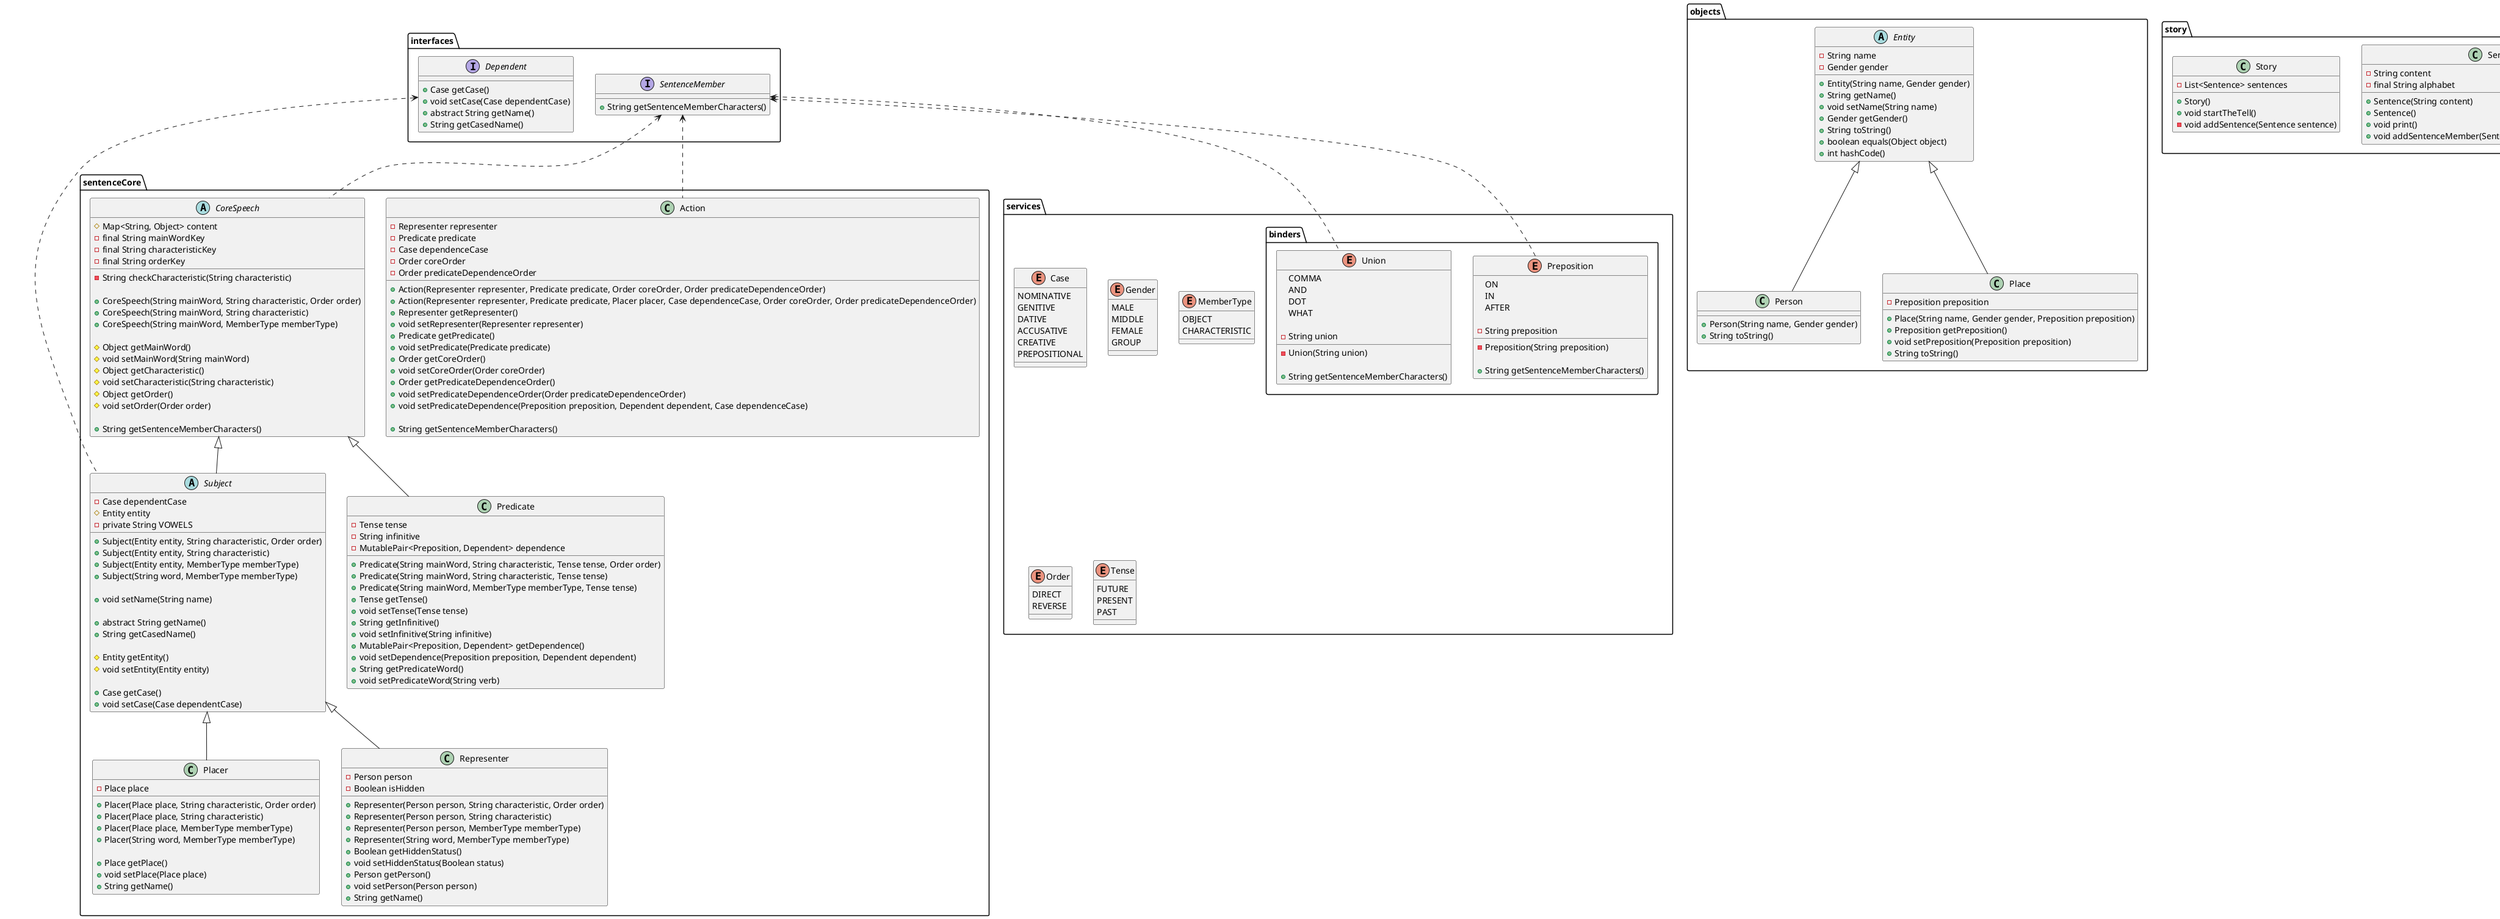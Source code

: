 @startuml

package "interfaces" {
    interface Dependent {
        +Case getCase()
        +void setCase(Case dependentCase)
        +abstract String getName()
        +String getCasedName()
    }
    interface SentenceMember {
        +String getSentenceMemberCharacters()
    }
}

package "objects" {
    Abstract Entity {
        -String name
        -Gender gender
        +Entity(String name, Gender gender)
        +String getName()
        +void setName(String name)
        +Gender getGender()
        +String toString()
        +boolean equals(Object object)
        +int hashCode()
    }

    Class Person extends Entity {
        +Person(String name, Gender gender)
        +String toString()
    }
    Class Place extends Entity {
        -Preposition preposition
        +Place(String name, Gender gender, Preposition preposition)
        +Preposition getPreposition()
        +void setPreposition(Preposition preposition)
        +String toString()
    }
}

package "sentenceCore" {
    Class Action {
        -Representer representer
        -Predicate predicate
        -Case dependenceCase
        -Order coreOrder
        -Order predicateDependenceOrder

        +Action(Representer representer, Predicate predicate, Order coreOrder, Order predicateDependenceOrder)
        +Action(Representer representer, Predicate predicate, Placer placer, Case dependenceCase, Order coreOrder, Order predicateDependenceOrder)
        +Representer getRepresenter()
        +void setRepresenter(Representer representer)
        +Predicate getPredicate()
        +void setPredicate(Predicate predicate)
        +Order getCoreOrder()
        +void setCoreOrder(Order coreOrder)
        +Order getPredicateDependenceOrder()
        +void setPredicateDependenceOrder(Order predicateDependenceOrder)
        +void setPredicateDependence(Preposition preposition, Dependent dependent, Case dependenceCase)

        +String getSentenceMemberCharacters()
    }
    Abstract CoreSpeech {
        #Map<String, Object> content
        -final String mainWordKey
        -final String characteristicKey
        -final String orderKey
        
        -String checkCharacteristic(String characteristic)

        +CoreSpeech(String mainWord, String characteristic, Order order)
        +CoreSpeech(String mainWord, String characteristic)
        +CoreSpeech(String mainWord, MemberType memberType)

        #Object getMainWord()
        #void setMainWord(String mainWord)
        #Object getCharacteristic()
        #void setCharacteristic(String characteristic)
        #Object getOrder()
        #void setOrder(Order order)

        +String getSentenceMemberCharacters()
    }
    Class Placer extends Subject {
        -Place place
        +Placer(Place place, String characteristic, Order order)
        +Placer(Place place, String characteristic)
        +Placer(Place place, MemberType memberType)
        +Placer(String word, MemberType memberType)

        +Place getPlace()
        +void setPlace(Place place)
        +String getName()
    }
    Class Predicate extends CoreSpeech {
        -Tense tense
        -String infinitive
        -MutablePair<Preposition, Dependent> dependence
        +Predicate(String mainWord, String characteristic, Tense tense, Order order)
        +Predicate(String mainWord, String characteristic, Tense tense)
        +Predicate(String mainWord, MemberType memberType, Tense tense)
        +Tense getTense()
        +void setTense(Tense tense)
        +String getInfinitive()
        +void setInfinitive(String infinitive)
        +MutablePair<Preposition, Dependent> getDependence()
        +void setDependence(Preposition preposition, Dependent dependent)
        +String getPredicateWord()
        +void setPredicateWord(String verb)
    }
    Class Representer extends Subject {
        -Person person
        -Boolean isHidden

        +Representer(Person person, String characteristic, Order order)
        +Representer(Person person, String characteristic)
        +Representer(Person person, MemberType memberType)
        +Representer(String word, MemberType memberType)
        +Boolean getHiddenStatus()
        +void setHiddenStatus(Boolean status)
        +Person getPerson()
        +void setPerson(Person person)
        +String getName()
    }
    Abstract Subject extends CoreSpeech {
        -Case dependentCase
        #Entity entity
        -private String VOWELS
        
        +Subject(Entity entity, String characteristic, Order order)
        +Subject(Entity entity, String characteristic)
        +Subject(Entity entity, MemberType memberType)
        +Subject(String word, MemberType memberType)

        +void setName(String name)

        +abstract String getName()
        +String getCasedName()

        #Entity getEntity()
        #void setEntity(Entity entity)

        +Case getCase()
        +void setCase(Case dependentCase)
    }
}

package "services" {
    package "binders" {
        Enum Preposition {
            ON
            IN
            AFTER

            -String preposition
            -Preposition(String preposition)

            +String getSentenceMemberCharacters()
        }
        Enum Union {
            COMMA
            AND
            DOT
            WHAT

            -String union
            -Union(String union)

            +String getSentenceMemberCharacters()
        }
    }
    Enum Case {
        NOMINATIVE
        GENITIVE
        DATIVE
        ACCUSATIVE
        CREATIVE
        PREPOSITIONAL
    }
    Enum Gender {
        MALE
        MIDDLE
        FEMALE
        GROUP
    }
    Enum MemberType {
        OBJECT 
        CHARACTERISTIC
    }
    Enum Order {
        DIRECT
        REVERSE
    }
    Enum Tense {
        FUTURE
        PRESENT
        PAST
    }
}

package "story" {
    class Sentence {
        -String content
        -final String alphabet
        +Sentence(String content)
        +Sentence()
        +void print()
        +void addSentenceMember(SentenceMember sentenceMember)
    }
    class Story {
        -List<Sentence> sentences
        +Story()
        +void startTheTell()
        -void addSentence(Sentence sentence)
    }
}

SentenceMember <-[dashed]- Action
SentenceMember <-[dashed]- CoreSpeech 
SentenceMember <-[dashed]- Preposition 
SentenceMember <-[dashed]- Union 
Dependent <-[dashed]- Subject

@enduml
